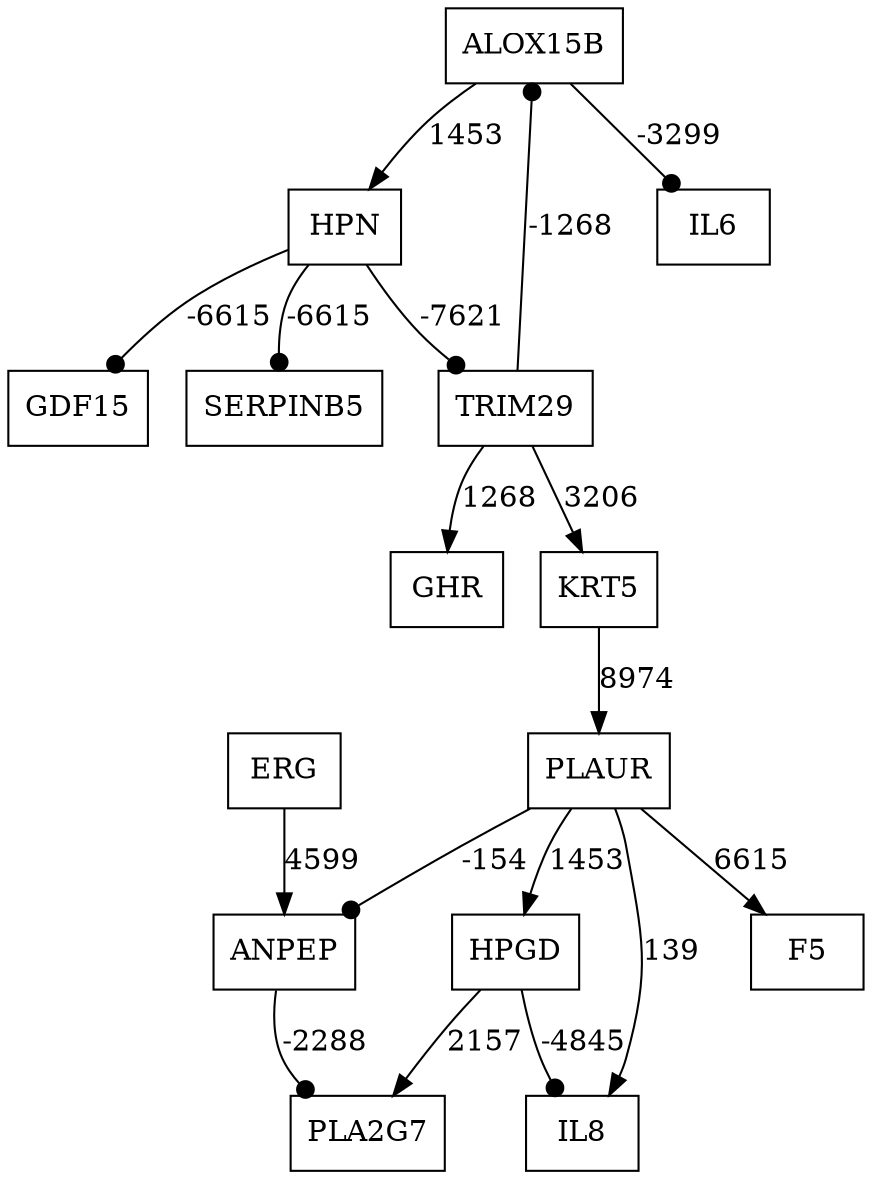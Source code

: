 digraph {
node[shape=box];
    1 [label="ALOX15B"];
    2 [label="ANPEP"];
    4 [label="ERG"];
    5 [label="F5"];
    6 [label="GDF15"];
    7 [label="GHR"];
    8 [label="HPGD"];
    9 [label="HPN"];
    10 [label="IL6"];
    11 [label="IL8"];
    12 [label="KRT5"];
    13 [label="PLA2G7"];
    14 [label="PLAUR"];
    15 [label="SERPINB5"];
    16 [label="TRIM29"];
16->1[arrowhead = dot, label=-1268];
4->2[label=4599];
14->2[arrowhead = dot, label=-154];
14->5[label=6615];
9->6[arrowhead = dot, label=-6615];
16->7[label=1268];
14->8[label=1453];
1->9[label=1453];
1->10[arrowhead = dot, label=-3299];
8->11[arrowhead = dot, label=-4845];
14->11[label=139];
16->12[label=3206];
2->13[arrowhead = dot, label=-2288];
8->13[label=2157];
12->14[label=8974];
9->15[arrowhead = dot, label=-6615];
9->16[arrowhead = dot, label=-7621];
}

